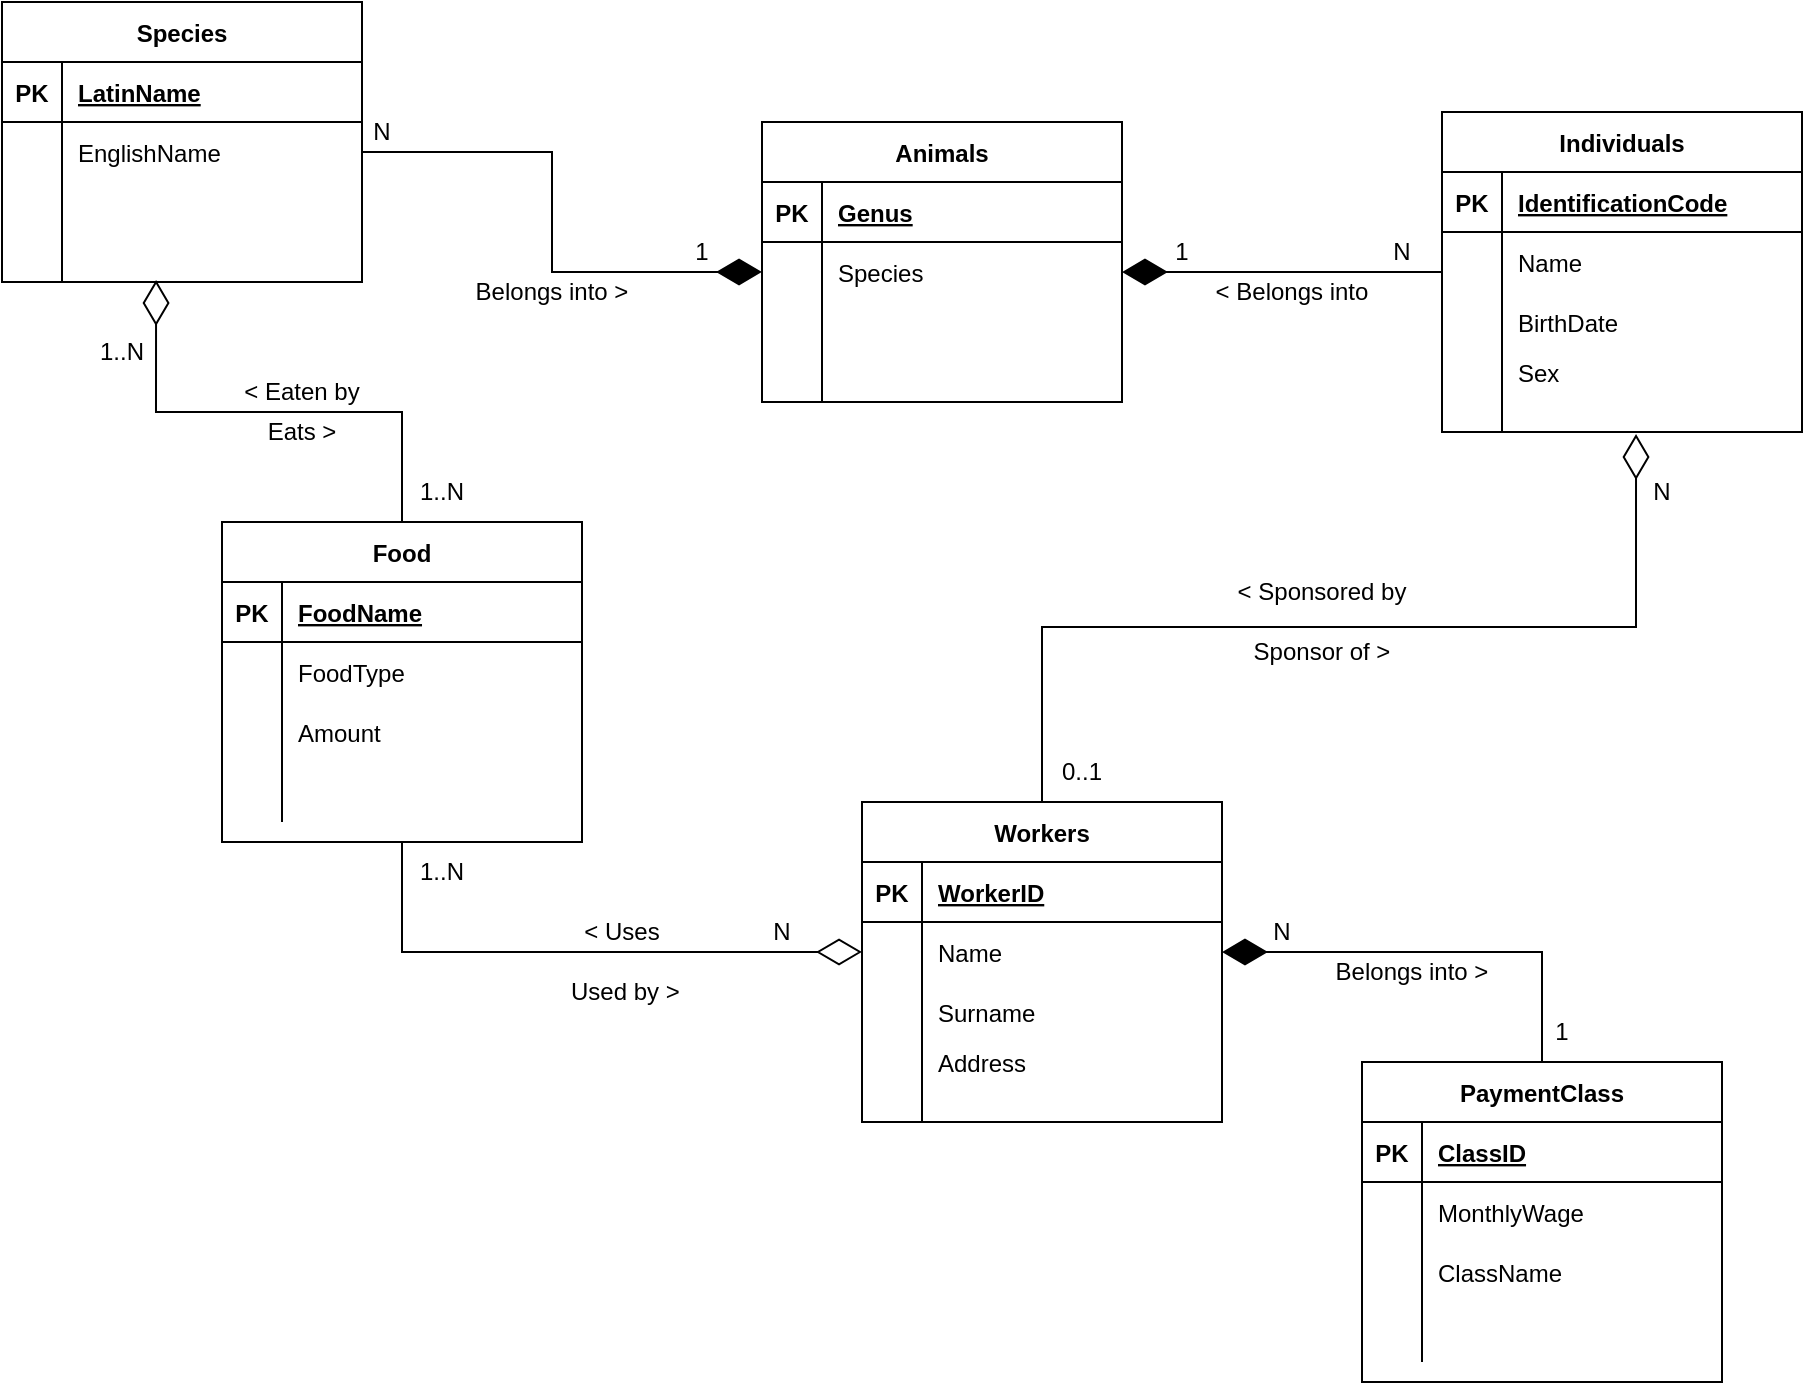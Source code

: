 <mxfile version="20.3.3" type="github">
  <diagram id="5Q0YN1sBx2M6zKfhZn4S" name="Page-1">
    <mxGraphModel dx="2889" dy="1154" grid="1" gridSize="10" guides="1" tooltips="1" connect="1" arrows="1" fold="1" page="1" pageScale="1" pageWidth="827" pageHeight="1169" math="0" shadow="0">
      <root>
        <mxCell id="0" />
        <mxCell id="1" parent="0" />
        <mxCell id="LGAdP0nL_e87iUjIlfxc-15" value="Animals" style="shape=table;startSize=30;container=1;collapsible=1;childLayout=tableLayout;fixedRows=1;rowLines=0;fontStyle=1;align=center;resizeLast=1;strokeColor=default;fillColor=none;" vertex="1" parent="1">
          <mxGeometry x="300" y="120" width="180" height="140" as="geometry" />
        </mxCell>
        <mxCell id="LGAdP0nL_e87iUjIlfxc-16" value="" style="shape=tableRow;horizontal=0;startSize=0;swimlaneHead=0;swimlaneBody=0;fillColor=none;collapsible=0;dropTarget=0;points=[[0,0.5],[1,0.5]];portConstraint=eastwest;top=0;left=0;right=0;bottom=1;strokeColor=default;" vertex="1" parent="LGAdP0nL_e87iUjIlfxc-15">
          <mxGeometry y="30" width="180" height="30" as="geometry" />
        </mxCell>
        <mxCell id="LGAdP0nL_e87iUjIlfxc-17" value="PK" style="shape=partialRectangle;connectable=0;fillColor=none;top=0;left=0;bottom=0;right=0;fontStyle=1;overflow=hidden;strokeColor=default;" vertex="1" parent="LGAdP0nL_e87iUjIlfxc-16">
          <mxGeometry width="30" height="30" as="geometry">
            <mxRectangle width="30" height="30" as="alternateBounds" />
          </mxGeometry>
        </mxCell>
        <mxCell id="LGAdP0nL_e87iUjIlfxc-18" value="Genus" style="shape=partialRectangle;connectable=0;fillColor=none;top=0;left=0;bottom=0;right=0;align=left;spacingLeft=6;fontStyle=5;overflow=hidden;strokeColor=default;" vertex="1" parent="LGAdP0nL_e87iUjIlfxc-16">
          <mxGeometry x="30" width="150" height="30" as="geometry">
            <mxRectangle width="150" height="30" as="alternateBounds" />
          </mxGeometry>
        </mxCell>
        <mxCell id="LGAdP0nL_e87iUjIlfxc-19" value="" style="shape=tableRow;horizontal=0;startSize=0;swimlaneHead=0;swimlaneBody=0;fillColor=none;collapsible=0;dropTarget=0;points=[[0,0.5],[1,0.5]];portConstraint=eastwest;top=0;left=0;right=0;bottom=0;strokeColor=default;" vertex="1" parent="LGAdP0nL_e87iUjIlfxc-15">
          <mxGeometry y="60" width="180" height="30" as="geometry" />
        </mxCell>
        <mxCell id="LGAdP0nL_e87iUjIlfxc-20" value="" style="shape=partialRectangle;connectable=0;fillColor=none;top=0;left=0;bottom=0;right=0;editable=1;overflow=hidden;strokeColor=default;" vertex="1" parent="LGAdP0nL_e87iUjIlfxc-19">
          <mxGeometry width="30" height="30" as="geometry">
            <mxRectangle width="30" height="30" as="alternateBounds" />
          </mxGeometry>
        </mxCell>
        <mxCell id="LGAdP0nL_e87iUjIlfxc-21" value="Species" style="shape=partialRectangle;connectable=0;fillColor=none;top=0;left=0;bottom=0;right=0;align=left;spacingLeft=6;overflow=hidden;strokeColor=default;" vertex="1" parent="LGAdP0nL_e87iUjIlfxc-19">
          <mxGeometry x="30" width="150" height="30" as="geometry">
            <mxRectangle width="150" height="30" as="alternateBounds" />
          </mxGeometry>
        </mxCell>
        <mxCell id="LGAdP0nL_e87iUjIlfxc-22" value="" style="shape=tableRow;horizontal=0;startSize=0;swimlaneHead=0;swimlaneBody=0;fillColor=none;collapsible=0;dropTarget=0;points=[[0,0.5],[1,0.5]];portConstraint=eastwest;top=0;left=0;right=0;bottom=0;strokeColor=default;" vertex="1" parent="LGAdP0nL_e87iUjIlfxc-15">
          <mxGeometry y="90" width="180" height="30" as="geometry" />
        </mxCell>
        <mxCell id="LGAdP0nL_e87iUjIlfxc-23" value="" style="shape=partialRectangle;connectable=0;fillColor=none;top=0;left=0;bottom=0;right=0;editable=1;overflow=hidden;strokeColor=default;" vertex="1" parent="LGAdP0nL_e87iUjIlfxc-22">
          <mxGeometry width="30" height="30" as="geometry">
            <mxRectangle width="30" height="30" as="alternateBounds" />
          </mxGeometry>
        </mxCell>
        <mxCell id="LGAdP0nL_e87iUjIlfxc-24" value="" style="shape=partialRectangle;connectable=0;fillColor=none;top=0;left=0;bottom=0;right=0;align=left;spacingLeft=6;overflow=hidden;strokeColor=default;" vertex="1" parent="LGAdP0nL_e87iUjIlfxc-22">
          <mxGeometry x="30" width="150" height="30" as="geometry">
            <mxRectangle width="150" height="30" as="alternateBounds" />
          </mxGeometry>
        </mxCell>
        <mxCell id="LGAdP0nL_e87iUjIlfxc-25" value="" style="shape=tableRow;horizontal=0;startSize=0;swimlaneHead=0;swimlaneBody=0;fillColor=none;collapsible=0;dropTarget=0;points=[[0,0.5],[1,0.5]];portConstraint=eastwest;top=0;left=0;right=0;bottom=0;strokeColor=default;" vertex="1" parent="LGAdP0nL_e87iUjIlfxc-15">
          <mxGeometry y="120" width="180" height="20" as="geometry" />
        </mxCell>
        <mxCell id="LGAdP0nL_e87iUjIlfxc-26" value="" style="shape=partialRectangle;connectable=0;fillColor=none;top=0;left=0;bottom=0;right=0;editable=1;overflow=hidden;strokeColor=default;" vertex="1" parent="LGAdP0nL_e87iUjIlfxc-25">
          <mxGeometry width="30" height="20" as="geometry">
            <mxRectangle width="30" height="20" as="alternateBounds" />
          </mxGeometry>
        </mxCell>
        <mxCell id="LGAdP0nL_e87iUjIlfxc-27" value="" style="shape=partialRectangle;connectable=0;fillColor=none;top=0;left=0;bottom=0;right=0;align=left;spacingLeft=6;overflow=hidden;strokeColor=default;" vertex="1" parent="LGAdP0nL_e87iUjIlfxc-25">
          <mxGeometry x="30" width="150" height="20" as="geometry">
            <mxRectangle width="150" height="20" as="alternateBounds" />
          </mxGeometry>
        </mxCell>
        <mxCell id="LGAdP0nL_e87iUjIlfxc-28" value="Species" style="shape=table;startSize=30;container=1;collapsible=1;childLayout=tableLayout;fixedRows=1;rowLines=0;fontStyle=1;align=center;resizeLast=1;strokeColor=default;fillColor=none;" vertex="1" parent="1">
          <mxGeometry x="-80" y="60" width="180" height="140" as="geometry" />
        </mxCell>
        <mxCell id="LGAdP0nL_e87iUjIlfxc-29" value="" style="shape=tableRow;horizontal=0;startSize=0;swimlaneHead=0;swimlaneBody=0;fillColor=none;collapsible=0;dropTarget=0;points=[[0,0.5],[1,0.5]];portConstraint=eastwest;top=0;left=0;right=0;bottom=1;strokeColor=default;" vertex="1" parent="LGAdP0nL_e87iUjIlfxc-28">
          <mxGeometry y="30" width="180" height="30" as="geometry" />
        </mxCell>
        <mxCell id="LGAdP0nL_e87iUjIlfxc-30" value="PK" style="shape=partialRectangle;connectable=0;fillColor=none;top=0;left=0;bottom=0;right=0;fontStyle=1;overflow=hidden;strokeColor=default;" vertex="1" parent="LGAdP0nL_e87iUjIlfxc-29">
          <mxGeometry width="30" height="30" as="geometry">
            <mxRectangle width="30" height="30" as="alternateBounds" />
          </mxGeometry>
        </mxCell>
        <mxCell id="LGAdP0nL_e87iUjIlfxc-31" value="LatinName" style="shape=partialRectangle;connectable=0;fillColor=none;top=0;left=0;bottom=0;right=0;align=left;spacingLeft=6;fontStyle=5;overflow=hidden;strokeColor=default;" vertex="1" parent="LGAdP0nL_e87iUjIlfxc-29">
          <mxGeometry x="30" width="150" height="30" as="geometry">
            <mxRectangle width="150" height="30" as="alternateBounds" />
          </mxGeometry>
        </mxCell>
        <mxCell id="LGAdP0nL_e87iUjIlfxc-32" value="" style="shape=tableRow;horizontal=0;startSize=0;swimlaneHead=0;swimlaneBody=0;fillColor=none;collapsible=0;dropTarget=0;points=[[0,0.5],[1,0.5]];portConstraint=eastwest;top=0;left=0;right=0;bottom=0;strokeColor=default;" vertex="1" parent="LGAdP0nL_e87iUjIlfxc-28">
          <mxGeometry y="60" width="180" height="30" as="geometry" />
        </mxCell>
        <mxCell id="LGAdP0nL_e87iUjIlfxc-33" value="" style="shape=partialRectangle;connectable=0;fillColor=none;top=0;left=0;bottom=0;right=0;editable=1;overflow=hidden;strokeColor=default;" vertex="1" parent="LGAdP0nL_e87iUjIlfxc-32">
          <mxGeometry width="30" height="30" as="geometry">
            <mxRectangle width="30" height="30" as="alternateBounds" />
          </mxGeometry>
        </mxCell>
        <mxCell id="LGAdP0nL_e87iUjIlfxc-34" value="EnglishName" style="shape=partialRectangle;connectable=0;fillColor=none;top=0;left=0;bottom=0;right=0;align=left;spacingLeft=6;overflow=hidden;strokeColor=default;" vertex="1" parent="LGAdP0nL_e87iUjIlfxc-32">
          <mxGeometry x="30" width="150" height="30" as="geometry">
            <mxRectangle width="150" height="30" as="alternateBounds" />
          </mxGeometry>
        </mxCell>
        <mxCell id="LGAdP0nL_e87iUjIlfxc-35" value="" style="shape=tableRow;horizontal=0;startSize=0;swimlaneHead=0;swimlaneBody=0;fillColor=none;collapsible=0;dropTarget=0;points=[[0,0.5],[1,0.5]];portConstraint=eastwest;top=0;left=0;right=0;bottom=0;strokeColor=default;" vertex="1" parent="LGAdP0nL_e87iUjIlfxc-28">
          <mxGeometry y="90" width="180" height="30" as="geometry" />
        </mxCell>
        <mxCell id="LGAdP0nL_e87iUjIlfxc-36" value="" style="shape=partialRectangle;connectable=0;fillColor=none;top=0;left=0;bottom=0;right=0;editable=1;overflow=hidden;strokeColor=default;" vertex="1" parent="LGAdP0nL_e87iUjIlfxc-35">
          <mxGeometry width="30" height="30" as="geometry">
            <mxRectangle width="30" height="30" as="alternateBounds" />
          </mxGeometry>
        </mxCell>
        <mxCell id="LGAdP0nL_e87iUjIlfxc-37" value="" style="shape=partialRectangle;connectable=0;fillColor=none;top=0;left=0;bottom=0;right=0;align=left;spacingLeft=6;overflow=hidden;strokeColor=default;" vertex="1" parent="LGAdP0nL_e87iUjIlfxc-35">
          <mxGeometry x="30" width="150" height="30" as="geometry">
            <mxRectangle width="150" height="30" as="alternateBounds" />
          </mxGeometry>
        </mxCell>
        <mxCell id="LGAdP0nL_e87iUjIlfxc-38" value="" style="shape=tableRow;horizontal=0;startSize=0;swimlaneHead=0;swimlaneBody=0;fillColor=none;collapsible=0;dropTarget=0;points=[[0,0.5],[1,0.5]];portConstraint=eastwest;top=0;left=0;right=0;bottom=0;strokeColor=default;" vertex="1" parent="LGAdP0nL_e87iUjIlfxc-28">
          <mxGeometry y="120" width="180" height="20" as="geometry" />
        </mxCell>
        <mxCell id="LGAdP0nL_e87iUjIlfxc-39" value="" style="shape=partialRectangle;connectable=0;fillColor=none;top=0;left=0;bottom=0;right=0;editable=1;overflow=hidden;strokeColor=default;" vertex="1" parent="LGAdP0nL_e87iUjIlfxc-38">
          <mxGeometry width="30" height="20" as="geometry">
            <mxRectangle width="30" height="20" as="alternateBounds" />
          </mxGeometry>
        </mxCell>
        <mxCell id="LGAdP0nL_e87iUjIlfxc-40" value="" style="shape=partialRectangle;connectable=0;fillColor=none;top=0;left=0;bottom=0;right=0;align=left;spacingLeft=6;overflow=hidden;strokeColor=default;" vertex="1" parent="LGAdP0nL_e87iUjIlfxc-38">
          <mxGeometry x="30" width="150" height="20" as="geometry">
            <mxRectangle width="150" height="20" as="alternateBounds" />
          </mxGeometry>
        </mxCell>
        <mxCell id="LGAdP0nL_e87iUjIlfxc-100" style="edgeStyle=orthogonalEdgeStyle;rounded=0;orthogonalLoop=1;jettySize=auto;html=1;endArrow=diamondThin;endFill=1;endSize=20;" edge="1" parent="1" source="LGAdP0nL_e87iUjIlfxc-41" target="LGAdP0nL_e87iUjIlfxc-19">
          <mxGeometry relative="1" as="geometry" />
        </mxCell>
        <mxCell id="LGAdP0nL_e87iUjIlfxc-41" value="Individuals" style="shape=table;startSize=30;container=1;collapsible=1;childLayout=tableLayout;fixedRows=1;rowLines=0;fontStyle=1;align=center;resizeLast=1;strokeColor=default;fillColor=none;" vertex="1" parent="1">
          <mxGeometry x="640" y="115" width="180" height="160" as="geometry" />
        </mxCell>
        <mxCell id="LGAdP0nL_e87iUjIlfxc-42" value="" style="shape=tableRow;horizontal=0;startSize=0;swimlaneHead=0;swimlaneBody=0;fillColor=none;collapsible=0;dropTarget=0;points=[[0,0.5],[1,0.5]];portConstraint=eastwest;top=0;left=0;right=0;bottom=1;strokeColor=default;" vertex="1" parent="LGAdP0nL_e87iUjIlfxc-41">
          <mxGeometry y="30" width="180" height="30" as="geometry" />
        </mxCell>
        <mxCell id="LGAdP0nL_e87iUjIlfxc-43" value="PK" style="shape=partialRectangle;connectable=0;fillColor=none;top=0;left=0;bottom=0;right=0;fontStyle=1;overflow=hidden;strokeColor=default;" vertex="1" parent="LGAdP0nL_e87iUjIlfxc-42">
          <mxGeometry width="30" height="30" as="geometry">
            <mxRectangle width="30" height="30" as="alternateBounds" />
          </mxGeometry>
        </mxCell>
        <mxCell id="LGAdP0nL_e87iUjIlfxc-44" value="IdentificationCode" style="shape=partialRectangle;connectable=0;fillColor=none;top=0;left=0;bottom=0;right=0;align=left;spacingLeft=6;fontStyle=5;overflow=hidden;strokeColor=default;" vertex="1" parent="LGAdP0nL_e87iUjIlfxc-42">
          <mxGeometry x="30" width="150" height="30" as="geometry">
            <mxRectangle width="150" height="30" as="alternateBounds" />
          </mxGeometry>
        </mxCell>
        <mxCell id="LGAdP0nL_e87iUjIlfxc-45" value="" style="shape=tableRow;horizontal=0;startSize=0;swimlaneHead=0;swimlaneBody=0;fillColor=none;collapsible=0;dropTarget=0;points=[[0,0.5],[1,0.5]];portConstraint=eastwest;top=0;left=0;right=0;bottom=0;strokeColor=default;" vertex="1" parent="LGAdP0nL_e87iUjIlfxc-41">
          <mxGeometry y="60" width="180" height="30" as="geometry" />
        </mxCell>
        <mxCell id="LGAdP0nL_e87iUjIlfxc-46" value="" style="shape=partialRectangle;connectable=0;fillColor=none;top=0;left=0;bottom=0;right=0;editable=1;overflow=hidden;strokeColor=default;" vertex="1" parent="LGAdP0nL_e87iUjIlfxc-45">
          <mxGeometry width="30" height="30" as="geometry">
            <mxRectangle width="30" height="30" as="alternateBounds" />
          </mxGeometry>
        </mxCell>
        <mxCell id="LGAdP0nL_e87iUjIlfxc-47" value="Name" style="shape=partialRectangle;connectable=0;fillColor=none;top=0;left=0;bottom=0;right=0;align=left;spacingLeft=6;overflow=hidden;strokeColor=default;" vertex="1" parent="LGAdP0nL_e87iUjIlfxc-45">
          <mxGeometry x="30" width="150" height="30" as="geometry">
            <mxRectangle width="150" height="30" as="alternateBounds" />
          </mxGeometry>
        </mxCell>
        <mxCell id="LGAdP0nL_e87iUjIlfxc-54" value="" style="shape=tableRow;horizontal=0;startSize=0;swimlaneHead=0;swimlaneBody=0;fillColor=none;collapsible=0;dropTarget=0;points=[[0,0.5],[1,0.5]];portConstraint=eastwest;top=0;left=0;right=0;bottom=0;strokeColor=default;" vertex="1" parent="LGAdP0nL_e87iUjIlfxc-41">
          <mxGeometry y="90" width="180" height="30" as="geometry" />
        </mxCell>
        <mxCell id="LGAdP0nL_e87iUjIlfxc-55" value="" style="shape=partialRectangle;connectable=0;fillColor=none;top=0;left=0;bottom=0;right=0;editable=1;overflow=hidden;strokeColor=default;" vertex="1" parent="LGAdP0nL_e87iUjIlfxc-54">
          <mxGeometry width="30" height="30" as="geometry">
            <mxRectangle width="30" height="30" as="alternateBounds" />
          </mxGeometry>
        </mxCell>
        <mxCell id="LGAdP0nL_e87iUjIlfxc-56" value="BirthDate" style="shape=partialRectangle;connectable=0;fillColor=none;top=0;left=0;bottom=0;right=0;align=left;spacingLeft=6;overflow=hidden;strokeColor=default;" vertex="1" parent="LGAdP0nL_e87iUjIlfxc-54">
          <mxGeometry x="30" width="150" height="30" as="geometry">
            <mxRectangle width="150" height="30" as="alternateBounds" />
          </mxGeometry>
        </mxCell>
        <mxCell id="LGAdP0nL_e87iUjIlfxc-48" value="" style="shape=tableRow;horizontal=0;startSize=0;swimlaneHead=0;swimlaneBody=0;fillColor=none;collapsible=0;dropTarget=0;points=[[0,0.5],[1,0.5]];portConstraint=eastwest;top=0;left=0;right=0;bottom=0;strokeColor=default;" vertex="1" parent="LGAdP0nL_e87iUjIlfxc-41">
          <mxGeometry y="120" width="180" height="20" as="geometry" />
        </mxCell>
        <mxCell id="LGAdP0nL_e87iUjIlfxc-49" value="" style="shape=partialRectangle;connectable=0;fillColor=none;top=0;left=0;bottom=0;right=0;editable=1;overflow=hidden;strokeColor=default;" vertex="1" parent="LGAdP0nL_e87iUjIlfxc-48">
          <mxGeometry width="30" height="20" as="geometry">
            <mxRectangle width="30" height="20" as="alternateBounds" />
          </mxGeometry>
        </mxCell>
        <mxCell id="LGAdP0nL_e87iUjIlfxc-50" value="Sex" style="shape=partialRectangle;connectable=0;fillColor=none;top=0;left=0;bottom=0;right=0;align=left;spacingLeft=6;overflow=hidden;strokeColor=default;" vertex="1" parent="LGAdP0nL_e87iUjIlfxc-48">
          <mxGeometry x="30" width="150" height="20" as="geometry">
            <mxRectangle width="150" height="20" as="alternateBounds" />
          </mxGeometry>
        </mxCell>
        <mxCell id="LGAdP0nL_e87iUjIlfxc-51" value="" style="shape=tableRow;horizontal=0;startSize=0;swimlaneHead=0;swimlaneBody=0;fillColor=none;collapsible=0;dropTarget=0;points=[[0,0.5],[1,0.5]];portConstraint=eastwest;top=0;left=0;right=0;bottom=0;strokeColor=default;" vertex="1" parent="LGAdP0nL_e87iUjIlfxc-41">
          <mxGeometry y="140" width="180" height="20" as="geometry" />
        </mxCell>
        <mxCell id="LGAdP0nL_e87iUjIlfxc-52" value="" style="shape=partialRectangle;connectable=0;fillColor=none;top=0;left=0;bottom=0;right=0;editable=1;overflow=hidden;strokeColor=default;" vertex="1" parent="LGAdP0nL_e87iUjIlfxc-51">
          <mxGeometry width="30" height="20" as="geometry">
            <mxRectangle width="30" height="20" as="alternateBounds" />
          </mxGeometry>
        </mxCell>
        <mxCell id="LGAdP0nL_e87iUjIlfxc-53" value="" style="shape=partialRectangle;connectable=0;fillColor=none;top=0;left=0;bottom=0;right=0;align=left;spacingLeft=6;overflow=hidden;strokeColor=default;" vertex="1" parent="LGAdP0nL_e87iUjIlfxc-51">
          <mxGeometry x="30" width="150" height="20" as="geometry">
            <mxRectangle width="150" height="20" as="alternateBounds" />
          </mxGeometry>
        </mxCell>
        <mxCell id="LGAdP0nL_e87iUjIlfxc-104" style="edgeStyle=orthogonalEdgeStyle;rounded=0;orthogonalLoop=1;jettySize=auto;html=1;entryX=0.539;entryY=1.05;entryDx=0;entryDy=0;entryPerimeter=0;endArrow=diamondThin;endFill=0;endSize=20;" edge="1" parent="1" source="LGAdP0nL_e87iUjIlfxc-57" target="LGAdP0nL_e87iUjIlfxc-51">
          <mxGeometry relative="1" as="geometry" />
        </mxCell>
        <mxCell id="LGAdP0nL_e87iUjIlfxc-57" value="Workers" style="shape=table;startSize=30;container=1;collapsible=1;childLayout=tableLayout;fixedRows=1;rowLines=0;fontStyle=1;align=center;resizeLast=1;strokeColor=default;fillColor=none;" vertex="1" parent="1">
          <mxGeometry x="350" y="460" width="180" height="160" as="geometry" />
        </mxCell>
        <mxCell id="LGAdP0nL_e87iUjIlfxc-58" value="" style="shape=tableRow;horizontal=0;startSize=0;swimlaneHead=0;swimlaneBody=0;fillColor=none;collapsible=0;dropTarget=0;points=[[0,0.5],[1,0.5]];portConstraint=eastwest;top=0;left=0;right=0;bottom=1;strokeColor=default;" vertex="1" parent="LGAdP0nL_e87iUjIlfxc-57">
          <mxGeometry y="30" width="180" height="30" as="geometry" />
        </mxCell>
        <mxCell id="LGAdP0nL_e87iUjIlfxc-59" value="PK" style="shape=partialRectangle;connectable=0;fillColor=none;top=0;left=0;bottom=0;right=0;fontStyle=1;overflow=hidden;strokeColor=default;" vertex="1" parent="LGAdP0nL_e87iUjIlfxc-58">
          <mxGeometry width="30" height="30" as="geometry">
            <mxRectangle width="30" height="30" as="alternateBounds" />
          </mxGeometry>
        </mxCell>
        <mxCell id="LGAdP0nL_e87iUjIlfxc-60" value="WorkerID" style="shape=partialRectangle;connectable=0;fillColor=none;top=0;left=0;bottom=0;right=0;align=left;spacingLeft=6;fontStyle=5;overflow=hidden;strokeColor=default;" vertex="1" parent="LGAdP0nL_e87iUjIlfxc-58">
          <mxGeometry x="30" width="150" height="30" as="geometry">
            <mxRectangle width="150" height="30" as="alternateBounds" />
          </mxGeometry>
        </mxCell>
        <mxCell id="LGAdP0nL_e87iUjIlfxc-61" value="" style="shape=tableRow;horizontal=0;startSize=0;swimlaneHead=0;swimlaneBody=0;fillColor=none;collapsible=0;dropTarget=0;points=[[0,0.5],[1,0.5]];portConstraint=eastwest;top=0;left=0;right=0;bottom=0;strokeColor=default;" vertex="1" parent="LGAdP0nL_e87iUjIlfxc-57">
          <mxGeometry y="60" width="180" height="30" as="geometry" />
        </mxCell>
        <mxCell id="LGAdP0nL_e87iUjIlfxc-62" value="" style="shape=partialRectangle;connectable=0;fillColor=none;top=0;left=0;bottom=0;right=0;editable=1;overflow=hidden;strokeColor=default;" vertex="1" parent="LGAdP0nL_e87iUjIlfxc-61">
          <mxGeometry width="30" height="30" as="geometry">
            <mxRectangle width="30" height="30" as="alternateBounds" />
          </mxGeometry>
        </mxCell>
        <mxCell id="LGAdP0nL_e87iUjIlfxc-63" value="Name" style="shape=partialRectangle;connectable=0;fillColor=none;top=0;left=0;bottom=0;right=0;align=left;spacingLeft=6;overflow=hidden;strokeColor=default;" vertex="1" parent="LGAdP0nL_e87iUjIlfxc-61">
          <mxGeometry x="30" width="150" height="30" as="geometry">
            <mxRectangle width="150" height="30" as="alternateBounds" />
          </mxGeometry>
        </mxCell>
        <mxCell id="LGAdP0nL_e87iUjIlfxc-64" value="" style="shape=tableRow;horizontal=0;startSize=0;swimlaneHead=0;swimlaneBody=0;fillColor=none;collapsible=0;dropTarget=0;points=[[0,0.5],[1,0.5]];portConstraint=eastwest;top=0;left=0;right=0;bottom=0;strokeColor=default;" vertex="1" parent="LGAdP0nL_e87iUjIlfxc-57">
          <mxGeometry y="90" width="180" height="30" as="geometry" />
        </mxCell>
        <mxCell id="LGAdP0nL_e87iUjIlfxc-65" value="" style="shape=partialRectangle;connectable=0;fillColor=none;top=0;left=0;bottom=0;right=0;editable=1;overflow=hidden;strokeColor=default;" vertex="1" parent="LGAdP0nL_e87iUjIlfxc-64">
          <mxGeometry width="30" height="30" as="geometry">
            <mxRectangle width="30" height="30" as="alternateBounds" />
          </mxGeometry>
        </mxCell>
        <mxCell id="LGAdP0nL_e87iUjIlfxc-66" value="Surname" style="shape=partialRectangle;connectable=0;fillColor=none;top=0;left=0;bottom=0;right=0;align=left;spacingLeft=6;overflow=hidden;strokeColor=default;" vertex="1" parent="LGAdP0nL_e87iUjIlfxc-64">
          <mxGeometry x="30" width="150" height="30" as="geometry">
            <mxRectangle width="150" height="30" as="alternateBounds" />
          </mxGeometry>
        </mxCell>
        <mxCell id="LGAdP0nL_e87iUjIlfxc-67" value="" style="shape=tableRow;horizontal=0;startSize=0;swimlaneHead=0;swimlaneBody=0;fillColor=none;collapsible=0;dropTarget=0;points=[[0,0.5],[1,0.5]];portConstraint=eastwest;top=0;left=0;right=0;bottom=0;strokeColor=default;" vertex="1" parent="LGAdP0nL_e87iUjIlfxc-57">
          <mxGeometry y="120" width="180" height="20" as="geometry" />
        </mxCell>
        <mxCell id="LGAdP0nL_e87iUjIlfxc-68" value="" style="shape=partialRectangle;connectable=0;fillColor=none;top=0;left=0;bottom=0;right=0;editable=1;overflow=hidden;strokeColor=default;" vertex="1" parent="LGAdP0nL_e87iUjIlfxc-67">
          <mxGeometry width="30" height="20" as="geometry">
            <mxRectangle width="30" height="20" as="alternateBounds" />
          </mxGeometry>
        </mxCell>
        <mxCell id="LGAdP0nL_e87iUjIlfxc-69" value="Address" style="shape=partialRectangle;connectable=0;fillColor=none;top=0;left=0;bottom=0;right=0;align=left;spacingLeft=6;overflow=hidden;strokeColor=default;" vertex="1" parent="LGAdP0nL_e87iUjIlfxc-67">
          <mxGeometry x="30" width="150" height="20" as="geometry">
            <mxRectangle width="150" height="20" as="alternateBounds" />
          </mxGeometry>
        </mxCell>
        <mxCell id="LGAdP0nL_e87iUjIlfxc-70" value="" style="shape=tableRow;horizontal=0;startSize=0;swimlaneHead=0;swimlaneBody=0;fillColor=none;collapsible=0;dropTarget=0;points=[[0,0.5],[1,0.5]];portConstraint=eastwest;top=0;left=0;right=0;bottom=0;strokeColor=default;" vertex="1" parent="LGAdP0nL_e87iUjIlfxc-57">
          <mxGeometry y="140" width="180" height="20" as="geometry" />
        </mxCell>
        <mxCell id="LGAdP0nL_e87iUjIlfxc-71" value="" style="shape=partialRectangle;connectable=0;fillColor=none;top=0;left=0;bottom=0;right=0;editable=1;overflow=hidden;strokeColor=default;" vertex="1" parent="LGAdP0nL_e87iUjIlfxc-70">
          <mxGeometry width="30" height="20" as="geometry">
            <mxRectangle width="30" height="20" as="alternateBounds" />
          </mxGeometry>
        </mxCell>
        <mxCell id="LGAdP0nL_e87iUjIlfxc-72" value="" style="shape=partialRectangle;connectable=0;fillColor=none;top=0;left=0;bottom=0;right=0;align=left;spacingLeft=6;overflow=hidden;strokeColor=default;" vertex="1" parent="LGAdP0nL_e87iUjIlfxc-70">
          <mxGeometry x="30" width="150" height="20" as="geometry">
            <mxRectangle width="150" height="20" as="alternateBounds" />
          </mxGeometry>
        </mxCell>
        <mxCell id="LGAdP0nL_e87iUjIlfxc-102" style="edgeStyle=orthogonalEdgeStyle;rounded=0;orthogonalLoop=1;jettySize=auto;html=1;entryX=1;entryY=0.5;entryDx=0;entryDy=0;endArrow=diamondThin;endFill=1;endSize=20;" edge="1" parent="1" source="LGAdP0nL_e87iUjIlfxc-73" target="LGAdP0nL_e87iUjIlfxc-61">
          <mxGeometry relative="1" as="geometry" />
        </mxCell>
        <mxCell id="LGAdP0nL_e87iUjIlfxc-73" value="PaymentClass" style="shape=table;startSize=30;container=1;collapsible=1;childLayout=tableLayout;fixedRows=1;rowLines=0;fontStyle=1;align=center;resizeLast=1;strokeColor=default;fillColor=default;" vertex="1" parent="1">
          <mxGeometry x="600" y="590" width="180" height="160" as="geometry" />
        </mxCell>
        <mxCell id="LGAdP0nL_e87iUjIlfxc-74" value="" style="shape=tableRow;horizontal=0;startSize=0;swimlaneHead=0;swimlaneBody=0;fillColor=none;collapsible=0;dropTarget=0;points=[[0,0.5],[1,0.5]];portConstraint=eastwest;top=0;left=0;right=0;bottom=1;strokeColor=default;" vertex="1" parent="LGAdP0nL_e87iUjIlfxc-73">
          <mxGeometry y="30" width="180" height="30" as="geometry" />
        </mxCell>
        <mxCell id="LGAdP0nL_e87iUjIlfxc-75" value="PK" style="shape=partialRectangle;connectable=0;fillColor=none;top=0;left=0;bottom=0;right=0;fontStyle=1;overflow=hidden;strokeColor=default;" vertex="1" parent="LGAdP0nL_e87iUjIlfxc-74">
          <mxGeometry width="30" height="30" as="geometry">
            <mxRectangle width="30" height="30" as="alternateBounds" />
          </mxGeometry>
        </mxCell>
        <mxCell id="LGAdP0nL_e87iUjIlfxc-76" value="ClassID" style="shape=partialRectangle;connectable=0;fillColor=none;top=0;left=0;bottom=0;right=0;align=left;spacingLeft=6;fontStyle=5;overflow=hidden;strokeColor=default;" vertex="1" parent="LGAdP0nL_e87iUjIlfxc-74">
          <mxGeometry x="30" width="150" height="30" as="geometry">
            <mxRectangle width="150" height="30" as="alternateBounds" />
          </mxGeometry>
        </mxCell>
        <mxCell id="LGAdP0nL_e87iUjIlfxc-77" value="" style="shape=tableRow;horizontal=0;startSize=0;swimlaneHead=0;swimlaneBody=0;fillColor=none;collapsible=0;dropTarget=0;points=[[0,0.5],[1,0.5]];portConstraint=eastwest;top=0;left=0;right=0;bottom=0;strokeColor=default;" vertex="1" parent="LGAdP0nL_e87iUjIlfxc-73">
          <mxGeometry y="60" width="180" height="30" as="geometry" />
        </mxCell>
        <mxCell id="LGAdP0nL_e87iUjIlfxc-78" value="" style="shape=partialRectangle;connectable=0;fillColor=none;top=0;left=0;bottom=0;right=0;editable=1;overflow=hidden;strokeColor=default;" vertex="1" parent="LGAdP0nL_e87iUjIlfxc-77">
          <mxGeometry width="30" height="30" as="geometry">
            <mxRectangle width="30" height="30" as="alternateBounds" />
          </mxGeometry>
        </mxCell>
        <mxCell id="LGAdP0nL_e87iUjIlfxc-79" value="MonthlyWage" style="shape=partialRectangle;connectable=0;fillColor=none;top=0;left=0;bottom=0;right=0;align=left;spacingLeft=6;overflow=hidden;strokeColor=default;" vertex="1" parent="LGAdP0nL_e87iUjIlfxc-77">
          <mxGeometry x="30" width="150" height="30" as="geometry">
            <mxRectangle width="150" height="30" as="alternateBounds" />
          </mxGeometry>
        </mxCell>
        <mxCell id="LGAdP0nL_e87iUjIlfxc-80" value="" style="shape=tableRow;horizontal=0;startSize=0;swimlaneHead=0;swimlaneBody=0;fillColor=none;collapsible=0;dropTarget=0;points=[[0,0.5],[1,0.5]];portConstraint=eastwest;top=0;left=0;right=0;bottom=0;strokeColor=default;" vertex="1" parent="LGAdP0nL_e87iUjIlfxc-73">
          <mxGeometry y="90" width="180" height="30" as="geometry" />
        </mxCell>
        <mxCell id="LGAdP0nL_e87iUjIlfxc-81" value="" style="shape=partialRectangle;connectable=0;fillColor=none;top=0;left=0;bottom=0;right=0;editable=1;overflow=hidden;strokeColor=default;" vertex="1" parent="LGAdP0nL_e87iUjIlfxc-80">
          <mxGeometry width="30" height="30" as="geometry">
            <mxRectangle width="30" height="30" as="alternateBounds" />
          </mxGeometry>
        </mxCell>
        <mxCell id="LGAdP0nL_e87iUjIlfxc-82" value="ClassName" style="shape=partialRectangle;connectable=0;fillColor=none;top=0;left=0;bottom=0;right=0;align=left;spacingLeft=6;overflow=hidden;strokeColor=default;" vertex="1" parent="LGAdP0nL_e87iUjIlfxc-80">
          <mxGeometry x="30" width="150" height="30" as="geometry">
            <mxRectangle width="150" height="30" as="alternateBounds" />
          </mxGeometry>
        </mxCell>
        <mxCell id="LGAdP0nL_e87iUjIlfxc-83" value="" style="shape=tableRow;horizontal=0;startSize=0;swimlaneHead=0;swimlaneBody=0;fillColor=none;collapsible=0;dropTarget=0;points=[[0,0.5],[1,0.5]];portConstraint=eastwest;top=0;left=0;right=0;bottom=0;strokeColor=default;" vertex="1" parent="LGAdP0nL_e87iUjIlfxc-73">
          <mxGeometry y="120" width="180" height="30" as="geometry" />
        </mxCell>
        <mxCell id="LGAdP0nL_e87iUjIlfxc-84" value="" style="shape=partialRectangle;connectable=0;fillColor=none;top=0;left=0;bottom=0;right=0;editable=1;overflow=hidden;strokeColor=default;" vertex="1" parent="LGAdP0nL_e87iUjIlfxc-83">
          <mxGeometry width="30" height="30" as="geometry">
            <mxRectangle width="30" height="30" as="alternateBounds" />
          </mxGeometry>
        </mxCell>
        <mxCell id="LGAdP0nL_e87iUjIlfxc-85" value="" style="shape=partialRectangle;connectable=0;fillColor=none;top=0;left=0;bottom=0;right=0;align=left;spacingLeft=6;overflow=hidden;strokeColor=default;" vertex="1" parent="LGAdP0nL_e87iUjIlfxc-83">
          <mxGeometry x="30" width="150" height="30" as="geometry">
            <mxRectangle width="150" height="30" as="alternateBounds" />
          </mxGeometry>
        </mxCell>
        <mxCell id="LGAdP0nL_e87iUjIlfxc-101" style="edgeStyle=orthogonalEdgeStyle;rounded=0;orthogonalLoop=1;jettySize=auto;html=1;entryX=0.428;entryY=0.95;entryDx=0;entryDy=0;entryPerimeter=0;endArrow=diamondThin;endFill=0;endSize=20;" edge="1" parent="1" source="LGAdP0nL_e87iUjIlfxc-86" target="LGAdP0nL_e87iUjIlfxc-38">
          <mxGeometry relative="1" as="geometry" />
        </mxCell>
        <mxCell id="LGAdP0nL_e87iUjIlfxc-103" style="edgeStyle=orthogonalEdgeStyle;rounded=0;orthogonalLoop=1;jettySize=auto;html=1;endArrow=diamondThin;endFill=0;endSize=20;entryX=0;entryY=0.5;entryDx=0;entryDy=0;" edge="1" parent="1" source="LGAdP0nL_e87iUjIlfxc-86" target="LGAdP0nL_e87iUjIlfxc-61">
          <mxGeometry relative="1" as="geometry">
            <mxPoint x="116" y="610" as="targetPoint" />
          </mxGeometry>
        </mxCell>
        <mxCell id="LGAdP0nL_e87iUjIlfxc-86" value="Food" style="shape=table;startSize=30;container=1;collapsible=1;childLayout=tableLayout;fixedRows=1;rowLines=0;fontStyle=1;align=center;resizeLast=1;strokeColor=default;fillColor=default;" vertex="1" parent="1">
          <mxGeometry x="30" y="320" width="180" height="160" as="geometry" />
        </mxCell>
        <mxCell id="LGAdP0nL_e87iUjIlfxc-87" value="" style="shape=tableRow;horizontal=0;startSize=0;swimlaneHead=0;swimlaneBody=0;fillColor=none;collapsible=0;dropTarget=0;points=[[0,0.5],[1,0.5]];portConstraint=eastwest;top=0;left=0;right=0;bottom=1;strokeColor=default;" vertex="1" parent="LGAdP0nL_e87iUjIlfxc-86">
          <mxGeometry y="30" width="180" height="30" as="geometry" />
        </mxCell>
        <mxCell id="LGAdP0nL_e87iUjIlfxc-88" value="PK" style="shape=partialRectangle;connectable=0;fillColor=none;top=0;left=0;bottom=0;right=0;fontStyle=1;overflow=hidden;strokeColor=default;" vertex="1" parent="LGAdP0nL_e87iUjIlfxc-87">
          <mxGeometry width="30" height="30" as="geometry">
            <mxRectangle width="30" height="30" as="alternateBounds" />
          </mxGeometry>
        </mxCell>
        <mxCell id="LGAdP0nL_e87iUjIlfxc-89" value="FoodName" style="shape=partialRectangle;connectable=0;fillColor=none;top=0;left=0;bottom=0;right=0;align=left;spacingLeft=6;fontStyle=5;overflow=hidden;strokeColor=default;" vertex="1" parent="LGAdP0nL_e87iUjIlfxc-87">
          <mxGeometry x="30" width="150" height="30" as="geometry">
            <mxRectangle width="150" height="30" as="alternateBounds" />
          </mxGeometry>
        </mxCell>
        <mxCell id="LGAdP0nL_e87iUjIlfxc-93" value="" style="shape=tableRow;horizontal=0;startSize=0;swimlaneHead=0;swimlaneBody=0;fillColor=none;collapsible=0;dropTarget=0;points=[[0,0.5],[1,0.5]];portConstraint=eastwest;top=0;left=0;right=0;bottom=0;strokeColor=default;" vertex="1" parent="LGAdP0nL_e87iUjIlfxc-86">
          <mxGeometry y="60" width="180" height="30" as="geometry" />
        </mxCell>
        <mxCell id="LGAdP0nL_e87iUjIlfxc-94" value="" style="shape=partialRectangle;connectable=0;fillColor=none;top=0;left=0;bottom=0;right=0;editable=1;overflow=hidden;strokeColor=default;" vertex="1" parent="LGAdP0nL_e87iUjIlfxc-93">
          <mxGeometry width="30" height="30" as="geometry">
            <mxRectangle width="30" height="30" as="alternateBounds" />
          </mxGeometry>
        </mxCell>
        <mxCell id="LGAdP0nL_e87iUjIlfxc-95" value="FoodType" style="shape=partialRectangle;connectable=0;fillColor=none;top=0;left=0;bottom=0;right=0;align=left;spacingLeft=6;overflow=hidden;strokeColor=default;" vertex="1" parent="LGAdP0nL_e87iUjIlfxc-93">
          <mxGeometry x="30" width="150" height="30" as="geometry">
            <mxRectangle width="150" height="30" as="alternateBounds" />
          </mxGeometry>
        </mxCell>
        <mxCell id="LGAdP0nL_e87iUjIlfxc-90" value="" style="shape=tableRow;horizontal=0;startSize=0;swimlaneHead=0;swimlaneBody=0;fillColor=none;collapsible=0;dropTarget=0;points=[[0,0.5],[1,0.5]];portConstraint=eastwest;top=0;left=0;right=0;bottom=0;strokeColor=default;" vertex="1" parent="LGAdP0nL_e87iUjIlfxc-86">
          <mxGeometry y="90" width="180" height="30" as="geometry" />
        </mxCell>
        <mxCell id="LGAdP0nL_e87iUjIlfxc-91" value="" style="shape=partialRectangle;connectable=0;fillColor=none;top=0;left=0;bottom=0;right=0;editable=1;overflow=hidden;strokeColor=default;" vertex="1" parent="LGAdP0nL_e87iUjIlfxc-90">
          <mxGeometry width="30" height="30" as="geometry">
            <mxRectangle width="30" height="30" as="alternateBounds" />
          </mxGeometry>
        </mxCell>
        <mxCell id="LGAdP0nL_e87iUjIlfxc-92" value="Amount" style="shape=partialRectangle;connectable=0;fillColor=none;top=0;left=0;bottom=0;right=0;align=left;spacingLeft=6;overflow=hidden;strokeColor=default;" vertex="1" parent="LGAdP0nL_e87iUjIlfxc-90">
          <mxGeometry x="30" width="150" height="30" as="geometry">
            <mxRectangle width="150" height="30" as="alternateBounds" />
          </mxGeometry>
        </mxCell>
        <mxCell id="LGAdP0nL_e87iUjIlfxc-96" value="" style="shape=tableRow;horizontal=0;startSize=0;swimlaneHead=0;swimlaneBody=0;fillColor=none;collapsible=0;dropTarget=0;points=[[0,0.5],[1,0.5]];portConstraint=eastwest;top=0;left=0;right=0;bottom=0;strokeColor=default;" vertex="1" parent="LGAdP0nL_e87iUjIlfxc-86">
          <mxGeometry y="120" width="180" height="30" as="geometry" />
        </mxCell>
        <mxCell id="LGAdP0nL_e87iUjIlfxc-97" value="" style="shape=partialRectangle;connectable=0;fillColor=none;top=0;left=0;bottom=0;right=0;editable=1;overflow=hidden;strokeColor=default;" vertex="1" parent="LGAdP0nL_e87iUjIlfxc-96">
          <mxGeometry width="30" height="30" as="geometry">
            <mxRectangle width="30" height="30" as="alternateBounds" />
          </mxGeometry>
        </mxCell>
        <mxCell id="LGAdP0nL_e87iUjIlfxc-98" value="" style="shape=partialRectangle;connectable=0;fillColor=none;top=0;left=0;bottom=0;right=0;align=left;spacingLeft=6;overflow=hidden;strokeColor=default;" vertex="1" parent="LGAdP0nL_e87iUjIlfxc-96">
          <mxGeometry x="30" width="150" height="30" as="geometry">
            <mxRectangle width="150" height="30" as="alternateBounds" />
          </mxGeometry>
        </mxCell>
        <mxCell id="LGAdP0nL_e87iUjIlfxc-99" style="edgeStyle=orthogonalEdgeStyle;rounded=0;orthogonalLoop=1;jettySize=auto;html=1;endArrow=diamondThin;endFill=1;endSize=20;" edge="1" parent="1" source="LGAdP0nL_e87iUjIlfxc-32" target="LGAdP0nL_e87iUjIlfxc-19">
          <mxGeometry relative="1" as="geometry" />
        </mxCell>
        <mxCell id="LGAdP0nL_e87iUjIlfxc-105" value="N" style="text;html=1;strokeColor=none;fillColor=none;align=center;verticalAlign=middle;whiteSpace=wrap;rounded=0;" vertex="1" parent="1">
          <mxGeometry x="590" y="170" width="60" height="30" as="geometry" />
        </mxCell>
        <mxCell id="LGAdP0nL_e87iUjIlfxc-106" value="1" style="text;html=1;strokeColor=none;fillColor=none;align=center;verticalAlign=middle;whiteSpace=wrap;rounded=0;" vertex="1" parent="1">
          <mxGeometry x="240" y="170" width="60" height="30" as="geometry" />
        </mxCell>
        <mxCell id="LGAdP0nL_e87iUjIlfxc-107" value="N" style="text;html=1;strokeColor=none;fillColor=none;align=center;verticalAlign=middle;whiteSpace=wrap;rounded=0;" vertex="1" parent="1">
          <mxGeometry x="80" y="110" width="60" height="30" as="geometry" />
        </mxCell>
        <mxCell id="LGAdP0nL_e87iUjIlfxc-108" value="1" style="text;html=1;strokeColor=none;fillColor=none;align=center;verticalAlign=middle;whiteSpace=wrap;rounded=0;" vertex="1" parent="1">
          <mxGeometry x="670" y="560" width="60" height="30" as="geometry" />
        </mxCell>
        <mxCell id="LGAdP0nL_e87iUjIlfxc-109" value="N" style="text;html=1;strokeColor=none;fillColor=none;align=center;verticalAlign=middle;whiteSpace=wrap;rounded=0;" vertex="1" parent="1">
          <mxGeometry x="530" y="510" width="60" height="30" as="geometry" />
        </mxCell>
        <mxCell id="LGAdP0nL_e87iUjIlfxc-110" value="0..1" style="text;html=1;strokeColor=none;fillColor=none;align=center;verticalAlign=middle;whiteSpace=wrap;rounded=0;" vertex="1" parent="1">
          <mxGeometry x="430" y="430" width="60" height="30" as="geometry" />
        </mxCell>
        <mxCell id="LGAdP0nL_e87iUjIlfxc-111" value="N" style="text;html=1;strokeColor=none;fillColor=none;align=center;verticalAlign=middle;whiteSpace=wrap;rounded=0;" vertex="1" parent="1">
          <mxGeometry x="720" y="290" width="60" height="30" as="geometry" />
        </mxCell>
        <mxCell id="LGAdP0nL_e87iUjIlfxc-112" value="Sponsor of &amp;gt;" style="text;html=1;strokeColor=none;fillColor=none;align=center;verticalAlign=middle;whiteSpace=wrap;rounded=0;" vertex="1" parent="1">
          <mxGeometry x="520" y="370" width="120" height="30" as="geometry" />
        </mxCell>
        <mxCell id="LGAdP0nL_e87iUjIlfxc-113" value="&amp;lt; Sponsored by" style="text;html=1;strokeColor=none;fillColor=none;align=center;verticalAlign=middle;whiteSpace=wrap;rounded=0;" vertex="1" parent="1">
          <mxGeometry x="520" y="340" width="120" height="30" as="geometry" />
        </mxCell>
        <mxCell id="LGAdP0nL_e87iUjIlfxc-114" value="Belongs into &amp;gt;" style="text;html=1;strokeColor=none;fillColor=none;align=center;verticalAlign=middle;whiteSpace=wrap;rounded=0;" vertex="1" parent="1">
          <mxGeometry x="580" y="530" width="90" height="30" as="geometry" />
        </mxCell>
        <mxCell id="LGAdP0nL_e87iUjIlfxc-115" value="&amp;lt; Uses" style="text;html=1;strokeColor=none;fillColor=none;align=center;verticalAlign=middle;whiteSpace=wrap;rounded=0;" vertex="1" parent="1">
          <mxGeometry x="170" y="510" width="120" height="30" as="geometry" />
        </mxCell>
        <mxCell id="LGAdP0nL_e87iUjIlfxc-116" value="&amp;nbsp;Used by &amp;gt;" style="text;html=1;strokeColor=none;fillColor=none;align=center;verticalAlign=middle;whiteSpace=wrap;rounded=0;" vertex="1" parent="1">
          <mxGeometry x="170" y="540" width="120" height="30" as="geometry" />
        </mxCell>
        <mxCell id="LGAdP0nL_e87iUjIlfxc-117" value="&amp;lt; Eaten by" style="text;html=1;strokeColor=none;fillColor=none;align=center;verticalAlign=middle;whiteSpace=wrap;rounded=0;" vertex="1" parent="1">
          <mxGeometry x="10" y="240" width="120" height="30" as="geometry" />
        </mxCell>
        <mxCell id="LGAdP0nL_e87iUjIlfxc-118" value="Eats &amp;gt;" style="text;html=1;strokeColor=none;fillColor=none;align=center;verticalAlign=middle;whiteSpace=wrap;rounded=0;" vertex="1" parent="1">
          <mxGeometry x="10" y="260" width="120" height="30" as="geometry" />
        </mxCell>
        <mxCell id="LGAdP0nL_e87iUjIlfxc-119" value="1..N" style="text;html=1;strokeColor=none;fillColor=none;align=center;verticalAlign=middle;whiteSpace=wrap;rounded=0;" vertex="1" parent="1">
          <mxGeometry x="110" y="290" width="60" height="30" as="geometry" />
        </mxCell>
        <mxCell id="LGAdP0nL_e87iUjIlfxc-120" value="1..N" style="text;html=1;strokeColor=none;fillColor=none;align=center;verticalAlign=middle;whiteSpace=wrap;rounded=0;" vertex="1" parent="1">
          <mxGeometry x="-50" y="220" width="60" height="30" as="geometry" />
        </mxCell>
        <mxCell id="LGAdP0nL_e87iUjIlfxc-121" value="1" style="text;html=1;strokeColor=none;fillColor=none;align=center;verticalAlign=middle;whiteSpace=wrap;rounded=0;" vertex="1" parent="1">
          <mxGeometry x="480" y="170" width="60" height="30" as="geometry" />
        </mxCell>
        <mxCell id="LGAdP0nL_e87iUjIlfxc-122" value="&amp;lt; Belongs into" style="text;html=1;strokeColor=none;fillColor=none;align=center;verticalAlign=middle;whiteSpace=wrap;rounded=0;" vertex="1" parent="1">
          <mxGeometry x="520" y="190" width="90" height="30" as="geometry" />
        </mxCell>
        <mxCell id="LGAdP0nL_e87iUjIlfxc-123" value="Belongs into &amp;gt;" style="text;html=1;strokeColor=none;fillColor=none;align=center;verticalAlign=middle;whiteSpace=wrap;rounded=0;" vertex="1" parent="1">
          <mxGeometry x="150" y="190" width="90" height="30" as="geometry" />
        </mxCell>
        <mxCell id="LGAdP0nL_e87iUjIlfxc-124" value="1..N" style="text;html=1;strokeColor=none;fillColor=none;align=center;verticalAlign=middle;whiteSpace=wrap;rounded=0;" vertex="1" parent="1">
          <mxGeometry x="110" y="480" width="60" height="30" as="geometry" />
        </mxCell>
        <mxCell id="LGAdP0nL_e87iUjIlfxc-125" value="N" style="text;html=1;strokeColor=none;fillColor=none;align=center;verticalAlign=middle;whiteSpace=wrap;rounded=0;" vertex="1" parent="1">
          <mxGeometry x="280" y="510" width="60" height="30" as="geometry" />
        </mxCell>
      </root>
    </mxGraphModel>
  </diagram>
</mxfile>
